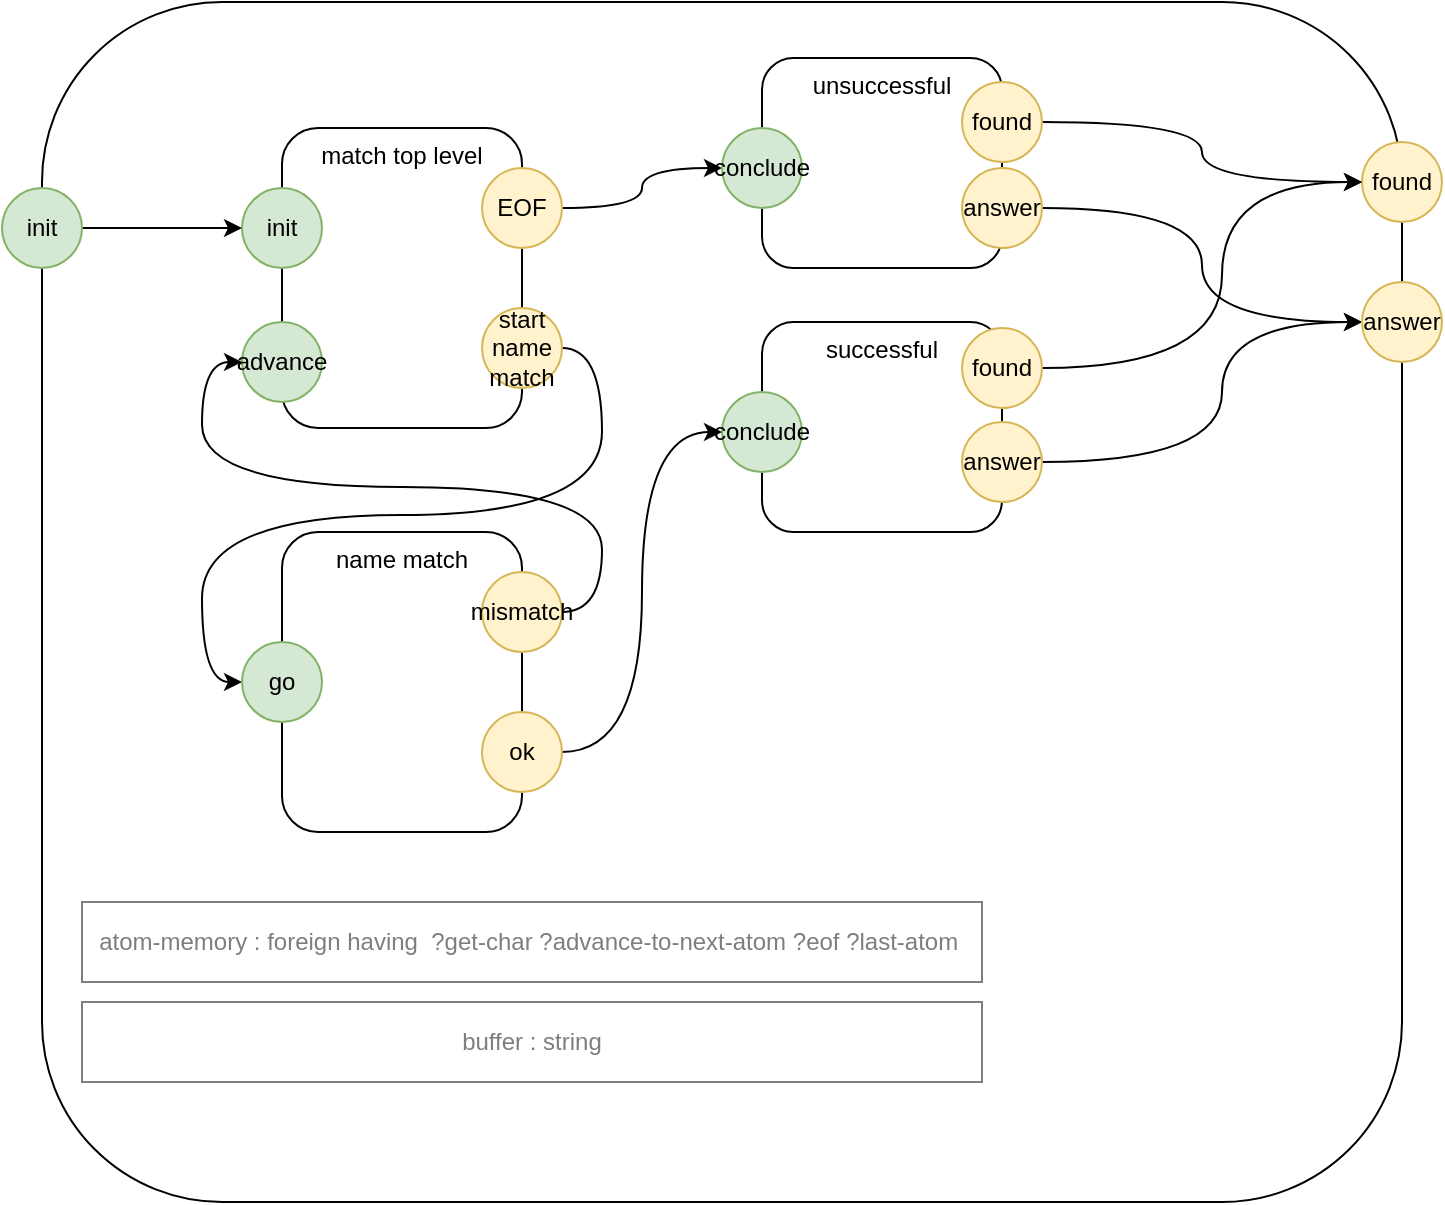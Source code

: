 <mxfile version="14.6.13" type="device" pages="2"><diagram id="35oo-FNsvS5wLidkrHge" name="rough cut"><mxGraphModel dx="1106" dy="806" grid="1" gridSize="10" guides="1" tooltips="1" connect="1" arrows="1" fold="1" page="1" pageScale="1" pageWidth="1100" pageHeight="850" math="0" shadow="0"><root><mxCell id="0"/><mxCell id="1" parent="0"/><mxCell id="xu3XKb9tC1TqKFAQKdkU-1" value="" style="rounded=1;whiteSpace=wrap;html=1;" vertex="1" parent="1"><mxGeometry x="60" y="30" width="680" height="600" as="geometry"/></mxCell><mxCell id="xu3XKb9tC1TqKFAQKdkU-2" value="match top level" style="rounded=1;whiteSpace=wrap;html=1;verticalAlign=top;" vertex="1" parent="1"><mxGeometry x="180" y="93" width="120" height="150" as="geometry"/></mxCell><mxCell id="xu3XKb9tC1TqKFAQKdkU-3" value="advance" style="ellipse;whiteSpace=wrap;html=1;aspect=fixed;fillColor=#d5e8d4;strokeColor=#82b366;" vertex="1" parent="1"><mxGeometry x="160" y="190" width="40" height="40" as="geometry"/></mxCell><mxCell id="xu3XKb9tC1TqKFAQKdkU-4" style="edgeStyle=orthogonalEdgeStyle;curved=1;orthogonalLoop=1;jettySize=auto;html=1;exitX=1;exitY=0.5;exitDx=0;exitDy=0;entryX=0;entryY=0.5;entryDx=0;entryDy=0;" edge="1" parent="1" source="xu3XKb9tC1TqKFAQKdkU-5" target="xu3XKb9tC1TqKFAQKdkU-9"><mxGeometry relative="1" as="geometry"/></mxCell><mxCell id="xu3XKb9tC1TqKFAQKdkU-5" value="EOF" style="ellipse;whiteSpace=wrap;html=1;aspect=fixed;fillColor=#fff2cc;strokeColor=#d6b656;" vertex="1" parent="1"><mxGeometry x="280" y="113" width="40" height="40" as="geometry"/></mxCell><mxCell id="xu3XKb9tC1TqKFAQKdkU-6" style="edgeStyle=orthogonalEdgeStyle;curved=1;orthogonalLoop=1;jettySize=auto;html=1;exitX=1;exitY=0.5;exitDx=0;exitDy=0;entryX=0;entryY=0.5;entryDx=0;entryDy=0;" edge="1" parent="1" source="xu3XKb9tC1TqKFAQKdkU-7" target="xu3XKb9tC1TqKFAQKdkU-19"><mxGeometry relative="1" as="geometry"/></mxCell><mxCell id="xu3XKb9tC1TqKFAQKdkU-7" value="start name match" style="ellipse;whiteSpace=wrap;html=1;aspect=fixed;fillColor=#fff2cc;strokeColor=#d6b656;" vertex="1" parent="1"><mxGeometry x="280" y="183" width="40" height="40" as="geometry"/></mxCell><mxCell id="xu3XKb9tC1TqKFAQKdkU-8" value="unsuccessful" style="rounded=1;whiteSpace=wrap;html=1;verticalAlign=top;" vertex="1" parent="1"><mxGeometry x="420" y="58" width="120" height="105" as="geometry"/></mxCell><mxCell id="xu3XKb9tC1TqKFAQKdkU-9" value="conclude" style="ellipse;whiteSpace=wrap;html=1;aspect=fixed;fillColor=#d5e8d4;strokeColor=#82b366;" vertex="1" parent="1"><mxGeometry x="400" y="93" width="40" height="40" as="geometry"/></mxCell><mxCell id="xu3XKb9tC1TqKFAQKdkU-10" style="edgeStyle=orthogonalEdgeStyle;curved=1;orthogonalLoop=1;jettySize=auto;html=1;exitX=1;exitY=0.5;exitDx=0;exitDy=0;entryX=0;entryY=0.5;entryDx=0;entryDy=0;" edge="1" parent="1" source="xu3XKb9tC1TqKFAQKdkU-11" target="xu3XKb9tC1TqKFAQKdkU-27"><mxGeometry relative="1" as="geometry"><mxPoint x="620" y="173" as="targetPoint"/></mxGeometry></mxCell><mxCell id="xu3XKb9tC1TqKFAQKdkU-11" value="answer" style="ellipse;whiteSpace=wrap;html=1;aspect=fixed;fillColor=#fff2cc;strokeColor=#d6b656;" vertex="1" parent="1"><mxGeometry x="520" y="113" width="40" height="40" as="geometry"/></mxCell><mxCell id="xu3XKb9tC1TqKFAQKdkU-12" style="edgeStyle=orthogonalEdgeStyle;curved=1;orthogonalLoop=1;jettySize=auto;html=1;exitX=0.5;exitY=1;exitDx=0;exitDy=0;" edge="1" parent="1" source="xu3XKb9tC1TqKFAQKdkU-8" target="xu3XKb9tC1TqKFAQKdkU-8"><mxGeometry relative="1" as="geometry"/></mxCell><mxCell id="xu3XKb9tC1TqKFAQKdkU-13" value="successful" style="rounded=1;whiteSpace=wrap;html=1;verticalAlign=top;" vertex="1" parent="1"><mxGeometry x="420" y="190" width="120" height="105" as="geometry"/></mxCell><mxCell id="xu3XKb9tC1TqKFAQKdkU-14" value="conclude" style="ellipse;whiteSpace=wrap;html=1;aspect=fixed;fillColor=#d5e8d4;strokeColor=#82b366;" vertex="1" parent="1"><mxGeometry x="400" y="225" width="40" height="40" as="geometry"/></mxCell><mxCell id="xu3XKb9tC1TqKFAQKdkU-15" style="edgeStyle=orthogonalEdgeStyle;curved=1;orthogonalLoop=1;jettySize=auto;html=1;exitX=1;exitY=0.5;exitDx=0;exitDy=0;entryX=0;entryY=0.5;entryDx=0;entryDy=0;" edge="1" parent="1" source="xu3XKb9tC1TqKFAQKdkU-16" target="xu3XKb9tC1TqKFAQKdkU-27"><mxGeometry relative="1" as="geometry"><mxPoint x="620" y="173" as="targetPoint"/><Array as="points"><mxPoint x="650" y="260"/><mxPoint x="650" y="190"/></Array></mxGeometry></mxCell><mxCell id="xu3XKb9tC1TqKFAQKdkU-16" value="answer" style="ellipse;whiteSpace=wrap;html=1;aspect=fixed;fillColor=#fff2cc;strokeColor=#d6b656;" vertex="1" parent="1"><mxGeometry x="520" y="240" width="40" height="40" as="geometry"/></mxCell><mxCell id="xu3XKb9tC1TqKFAQKdkU-17" style="edgeStyle=orthogonalEdgeStyle;curved=1;orthogonalLoop=1;jettySize=auto;html=1;exitX=0.5;exitY=1;exitDx=0;exitDy=0;" edge="1" parent="1" source="xu3XKb9tC1TqKFAQKdkU-13" target="xu3XKb9tC1TqKFAQKdkU-13"><mxGeometry relative="1" as="geometry"/></mxCell><mxCell id="xu3XKb9tC1TqKFAQKdkU-18" value="name match" style="rounded=1;whiteSpace=wrap;html=1;verticalAlign=top;" vertex="1" parent="1"><mxGeometry x="180" y="295" width="120" height="150" as="geometry"/></mxCell><mxCell id="xu3XKb9tC1TqKFAQKdkU-19" value="go" style="ellipse;whiteSpace=wrap;html=1;aspect=fixed;fillColor=#d5e8d4;strokeColor=#82b366;" vertex="1" parent="1"><mxGeometry x="160" y="350" width="40" height="40" as="geometry"/></mxCell><mxCell id="xu3XKb9tC1TqKFAQKdkU-20" style="edgeStyle=orthogonalEdgeStyle;curved=1;orthogonalLoop=1;jettySize=auto;html=1;exitX=1;exitY=0.5;exitDx=0;exitDy=0;entryX=0;entryY=0.5;entryDx=0;entryDy=0;" edge="1" parent="1" source="xu3XKb9tC1TqKFAQKdkU-21" target="xu3XKb9tC1TqKFAQKdkU-3"><mxGeometry relative="1" as="geometry"/></mxCell><mxCell id="xu3XKb9tC1TqKFAQKdkU-21" value="mismatch" style="ellipse;whiteSpace=wrap;html=1;aspect=fixed;fillColor=#fff2cc;strokeColor=#d6b656;" vertex="1" parent="1"><mxGeometry x="280" y="315" width="40" height="40" as="geometry"/></mxCell><mxCell id="xu3XKb9tC1TqKFAQKdkU-22" style="edgeStyle=orthogonalEdgeStyle;curved=1;orthogonalLoop=1;jettySize=auto;html=1;exitX=1;exitY=0.5;exitDx=0;exitDy=0;entryX=0;entryY=0.5;entryDx=0;entryDy=0;" edge="1" parent="1" source="xu3XKb9tC1TqKFAQKdkU-23" target="xu3XKb9tC1TqKFAQKdkU-14"><mxGeometry relative="1" as="geometry"/></mxCell><mxCell id="xu3XKb9tC1TqKFAQKdkU-23" value="ok" style="ellipse;whiteSpace=wrap;html=1;aspect=fixed;fillColor=#fff2cc;strokeColor=#d6b656;" vertex="1" parent="1"><mxGeometry x="280" y="385" width="40" height="40" as="geometry"/></mxCell><mxCell id="xu3XKb9tC1TqKFAQKdkU-24" value="init" style="ellipse;whiteSpace=wrap;html=1;aspect=fixed;fillColor=#d5e8d4;strokeColor=#82b366;" vertex="1" parent="1"><mxGeometry x="160" y="123" width="40" height="40" as="geometry"/></mxCell><mxCell id="xu3XKb9tC1TqKFAQKdkU-25" style="edgeStyle=orthogonalEdgeStyle;curved=1;orthogonalLoop=1;jettySize=auto;html=1;exitX=1;exitY=0.5;exitDx=0;exitDy=0;entryX=0;entryY=0.5;entryDx=0;entryDy=0;" edge="1" parent="1" source="xu3XKb9tC1TqKFAQKdkU-26" target="xu3XKb9tC1TqKFAQKdkU-24"><mxGeometry relative="1" as="geometry"/></mxCell><mxCell id="xu3XKb9tC1TqKFAQKdkU-26" value="init" style="ellipse;whiteSpace=wrap;html=1;aspect=fixed;fillColor=#d5e8d4;strokeColor=#82b366;" vertex="1" parent="1"><mxGeometry x="40" y="123" width="40" height="40" as="geometry"/></mxCell><mxCell id="xu3XKb9tC1TqKFAQKdkU-27" value="answer" style="ellipse;whiteSpace=wrap;html=1;aspect=fixed;fillColor=#fff2cc;strokeColor=#d6b656;" vertex="1" parent="1"><mxGeometry x="720" y="170" width="40" height="40" as="geometry"/></mxCell><mxCell id="xu3XKb9tC1TqKFAQKdkU-28" value="found" style="ellipse;whiteSpace=wrap;html=1;aspect=fixed;fillColor=#fff2cc;strokeColor=#d6b656;" vertex="1" parent="1"><mxGeometry x="720" y="100" width="40" height="40" as="geometry"/></mxCell><mxCell id="xu3XKb9tC1TqKFAQKdkU-29" style="edgeStyle=orthogonalEdgeStyle;curved=1;orthogonalLoop=1;jettySize=auto;html=1;exitX=1;exitY=0.5;exitDx=0;exitDy=0;" edge="1" parent="1" source="xu3XKb9tC1TqKFAQKdkU-30" target="xu3XKb9tC1TqKFAQKdkU-28"><mxGeometry relative="1" as="geometry"/></mxCell><mxCell id="xu3XKb9tC1TqKFAQKdkU-30" value="found" style="ellipse;whiteSpace=wrap;html=1;aspect=fixed;fillColor=#fff2cc;strokeColor=#d6b656;" vertex="1" parent="1"><mxGeometry x="520" y="70" width="40" height="40" as="geometry"/></mxCell><mxCell id="xu3XKb9tC1TqKFAQKdkU-31" style="edgeStyle=orthogonalEdgeStyle;curved=1;orthogonalLoop=1;jettySize=auto;html=1;exitX=1;exitY=0.5;exitDx=0;exitDy=0;entryX=0;entryY=0.5;entryDx=0;entryDy=0;" edge="1" parent="1" source="xu3XKb9tC1TqKFAQKdkU-32" target="xu3XKb9tC1TqKFAQKdkU-28"><mxGeometry relative="1" as="geometry"><Array as="points"><mxPoint x="650" y="213"/><mxPoint x="650" y="120"/></Array></mxGeometry></mxCell><mxCell id="xu3XKb9tC1TqKFAQKdkU-32" value="found" style="ellipse;whiteSpace=wrap;html=1;aspect=fixed;fillColor=#fff2cc;strokeColor=#d6b656;" vertex="1" parent="1"><mxGeometry x="520" y="193" width="40" height="40" as="geometry"/></mxCell><mxCell id="xu3XKb9tC1TqKFAQKdkU-33" value="atom-memory : foreign having&amp;nbsp;&amp;nbsp;?get-char ?advance-to-next-atom ?eof ?last-atom&amp;nbsp;" style="rounded=0;whiteSpace=wrap;html=1;opacity=50;textOpacity=50;" vertex="1" parent="1"><mxGeometry x="80" y="480" width="450" height="40" as="geometry"/></mxCell><mxCell id="xu3XKb9tC1TqKFAQKdkU-34" value="buffer : string" style="rounded=0;whiteSpace=wrap;html=1;opacity=50;textOpacity=50;" vertex="1" parent="1"><mxGeometry x="80" y="530" width="450" height="40" as="geometry"/></mxCell></root></mxGraphModel></diagram><diagram id="2BZu1c4fM3iQDRgJUvdV" name="intern"><mxGraphModel dx="1346" dy="806" grid="1" gridSize="10" guides="1" tooltips="1" connect="1" arrows="1" fold="1" page="1" pageScale="1" pageWidth="1100" pageHeight="850" math="0" shadow="0"><root><mxCell id="tUNS7P2jHfK_3SnyJtNu-0"/><mxCell id="tUNS7P2jHfK_3SnyJtNu-1" parent="tUNS7P2jHfK_3SnyJtNu-0"/><mxCell id="tUNS7P2jHfK_3SnyJtNu-2" value="" style="rounded=1;whiteSpace=wrap;html=1;" vertex="1" parent="tUNS7P2jHfK_3SnyJtNu-1"><mxGeometry x="60" y="30" width="680" height="600" as="geometry"/></mxCell><mxCell id="tUNS7P2jHfK_3SnyJtNu-3" value="match top level" style="rounded=1;whiteSpace=wrap;html=1;verticalAlign=top;" vertex="1" parent="tUNS7P2jHfK_3SnyJtNu-1"><mxGeometry x="180" y="93" width="120" height="150" as="geometry"/></mxCell><mxCell id="tUNS7P2jHfK_3SnyJtNu-4" value="advance" style="ellipse;whiteSpace=wrap;html=1;aspect=fixed;fillColor=#d5e8d4;strokeColor=#82b366;" vertex="1" parent="tUNS7P2jHfK_3SnyJtNu-1"><mxGeometry x="160" y="190" width="40" height="40" as="geometry"/></mxCell><mxCell id="tUNS7P2jHfK_3SnyJtNu-39" style="edgeStyle=orthogonalEdgeStyle;rounded=0;orthogonalLoop=1;jettySize=auto;html=1;exitX=1;exitY=0.5;exitDx=0;exitDy=0;entryX=0;entryY=0.5;entryDx=0;entryDy=0;" edge="1" parent="tUNS7P2jHfK_3SnyJtNu-1" source="tUNS7P2jHfK_3SnyJtNu-6" target="tUNS7P2jHfK_3SnyJtNu-10"><mxGeometry relative="1" as="geometry"/></mxCell><mxCell id="tUNS7P2jHfK_3SnyJtNu-6" value="EOF" style="ellipse;whiteSpace=wrap;html=1;aspect=fixed;fillColor=#fff2cc;strokeColor=#d6b656;" vertex="1" parent="tUNS7P2jHfK_3SnyJtNu-1"><mxGeometry x="280" y="113" width="40" height="40" as="geometry"/></mxCell><mxCell id="tUNS7P2jHfK_3SnyJtNu-37" style="edgeStyle=orthogonalEdgeStyle;rounded=0;orthogonalLoop=1;jettySize=auto;html=1;exitX=1;exitY=0.5;exitDx=0;exitDy=0;entryX=1;entryY=0.5;entryDx=0;entryDy=0;" edge="1" parent="tUNS7P2jHfK_3SnyJtNu-1" source="tUNS7P2jHfK_3SnyJtNu-8" target="tUNS7P2jHfK_3SnyJtNu-20"><mxGeometry relative="1" as="geometry"/></mxCell><mxCell id="tUNS7P2jHfK_3SnyJtNu-8" value="start name match" style="ellipse;whiteSpace=wrap;html=1;aspect=fixed;fillColor=#fff2cc;strokeColor=#d6b656;" vertex="1" parent="tUNS7P2jHfK_3SnyJtNu-1"><mxGeometry x="280" y="183" width="40" height="40" as="geometry"/></mxCell><mxCell id="tUNS7P2jHfK_3SnyJtNu-9" value="unsuccessful" style="rounded=1;whiteSpace=wrap;html=1;verticalAlign=top;" vertex="1" parent="tUNS7P2jHfK_3SnyJtNu-1"><mxGeometry x="420" y="58" width="120" height="105" as="geometry"/></mxCell><mxCell id="tUNS7P2jHfK_3SnyJtNu-10" value="conclude" style="ellipse;whiteSpace=wrap;html=1;aspect=fixed;fillColor=#d5e8d4;strokeColor=#82b366;" vertex="1" parent="tUNS7P2jHfK_3SnyJtNu-1"><mxGeometry x="400" y="93" width="40" height="40" as="geometry"/></mxCell><mxCell id="tUNS7P2jHfK_3SnyJtNu-13" style="edgeStyle=orthogonalEdgeStyle;curved=1;orthogonalLoop=1;jettySize=auto;html=1;exitX=0.5;exitY=1;exitDx=0;exitDy=0;" edge="1" parent="tUNS7P2jHfK_3SnyJtNu-1" source="tUNS7P2jHfK_3SnyJtNu-9" target="tUNS7P2jHfK_3SnyJtNu-9"><mxGeometry relative="1" as="geometry"/></mxCell><mxCell id="tUNS7P2jHfK_3SnyJtNu-14" value="successful" style="rounded=1;whiteSpace=wrap;html=1;verticalAlign=top;" vertex="1" parent="tUNS7P2jHfK_3SnyJtNu-1"><mxGeometry x="420" y="190" width="120" height="105" as="geometry"/></mxCell><mxCell id="tUNS7P2jHfK_3SnyJtNu-15" value="conclude" style="ellipse;whiteSpace=wrap;html=1;aspect=fixed;fillColor=#d5e8d4;strokeColor=#82b366;" vertex="1" parent="tUNS7P2jHfK_3SnyJtNu-1"><mxGeometry x="400" y="225" width="40" height="40" as="geometry"/></mxCell><mxCell id="tUNS7P2jHfK_3SnyJtNu-43" style="edgeStyle=orthogonalEdgeStyle;rounded=0;orthogonalLoop=1;jettySize=auto;html=1;exitX=1;exitY=0.5;exitDx=0;exitDy=0;entryX=0;entryY=0.5;entryDx=0;entryDy=0;" edge="1" parent="tUNS7P2jHfK_3SnyJtNu-1" source="tUNS7P2jHfK_3SnyJtNu-17" target="tUNS7P2jHfK_3SnyJtNu-28"><mxGeometry relative="1" as="geometry"><Array as="points"><mxPoint x="680" y="260"/><mxPoint x="680" y="190"/></Array></mxGeometry></mxCell><mxCell id="tUNS7P2jHfK_3SnyJtNu-17" value="answer" style="ellipse;whiteSpace=wrap;html=1;aspect=fixed;fillColor=#fff2cc;strokeColor=#d6b656;" vertex="1" parent="tUNS7P2jHfK_3SnyJtNu-1"><mxGeometry x="520" y="240" width="40" height="40" as="geometry"/></mxCell><mxCell id="tUNS7P2jHfK_3SnyJtNu-18" style="edgeStyle=orthogonalEdgeStyle;curved=1;orthogonalLoop=1;jettySize=auto;html=1;exitX=0.5;exitY=1;exitDx=0;exitDy=0;" edge="1" parent="tUNS7P2jHfK_3SnyJtNu-1" source="tUNS7P2jHfK_3SnyJtNu-14" target="tUNS7P2jHfK_3SnyJtNu-14"><mxGeometry relative="1" as="geometry"/></mxCell><mxCell id="tUNS7P2jHfK_3SnyJtNu-19" value="name match" style="rounded=1;whiteSpace=wrap;html=1;verticalAlign=top;" vertex="1" parent="tUNS7P2jHfK_3SnyJtNu-1"><mxGeometry x="180" y="295" width="120" height="150" as="geometry"/></mxCell><mxCell id="tUNS7P2jHfK_3SnyJtNu-20" value="go" style="ellipse;whiteSpace=wrap;html=1;aspect=fixed;fillColor=#d5e8d4;strokeColor=#82b366;" vertex="1" parent="tUNS7P2jHfK_3SnyJtNu-1"><mxGeometry x="280" y="320" width="40" height="40" as="geometry"/></mxCell><mxCell id="tUNS7P2jHfK_3SnyJtNu-36" style="edgeStyle=orthogonalEdgeStyle;rounded=0;orthogonalLoop=1;jettySize=auto;html=1;exitX=0;exitY=0.5;exitDx=0;exitDy=0;entryX=0;entryY=0.5;entryDx=0;entryDy=0;" edge="1" parent="tUNS7P2jHfK_3SnyJtNu-1" source="tUNS7P2jHfK_3SnyJtNu-22" target="tUNS7P2jHfK_3SnyJtNu-4"><mxGeometry relative="1" as="geometry"/></mxCell><mxCell id="tUNS7P2jHfK_3SnyJtNu-22" value="mismatch" style="ellipse;whiteSpace=wrap;html=1;aspect=fixed;fillColor=#fff2cc;strokeColor=#d6b656;" vertex="1" parent="tUNS7P2jHfK_3SnyJtNu-1"><mxGeometry x="160" y="320" width="40" height="40" as="geometry"/></mxCell><mxCell id="tUNS7P2jHfK_3SnyJtNu-38" style="edgeStyle=orthogonalEdgeStyle;rounded=0;orthogonalLoop=1;jettySize=auto;html=1;exitX=1;exitY=0.5;exitDx=0;exitDy=0;entryX=0;entryY=0.5;entryDx=0;entryDy=0;" edge="1" parent="tUNS7P2jHfK_3SnyJtNu-1" source="tUNS7P2jHfK_3SnyJtNu-24" target="tUNS7P2jHfK_3SnyJtNu-15"><mxGeometry relative="1" as="geometry"/></mxCell><mxCell id="tUNS7P2jHfK_3SnyJtNu-24" value="ok" style="ellipse;whiteSpace=wrap;html=1;aspect=fixed;fillColor=#fff2cc;strokeColor=#d6b656;" vertex="1" parent="tUNS7P2jHfK_3SnyJtNu-1"><mxGeometry x="280" y="385" width="40" height="40" as="geometry"/></mxCell><mxCell id="tUNS7P2jHfK_3SnyJtNu-25" value="init" style="ellipse;whiteSpace=wrap;html=1;aspect=fixed;fillColor=#d5e8d4;strokeColor=#82b366;" vertex="1" parent="tUNS7P2jHfK_3SnyJtNu-1"><mxGeometry x="160" y="123" width="40" height="40" as="geometry"/></mxCell><mxCell id="tUNS7P2jHfK_3SnyJtNu-26" style="edgeStyle=orthogonalEdgeStyle;curved=1;orthogonalLoop=1;jettySize=auto;html=1;exitX=1;exitY=0.5;exitDx=0;exitDy=0;entryX=0;entryY=0.5;entryDx=0;entryDy=0;" edge="1" parent="tUNS7P2jHfK_3SnyJtNu-1" source="tUNS7P2jHfK_3SnyJtNu-27" target="tUNS7P2jHfK_3SnyJtNu-25"><mxGeometry relative="1" as="geometry"/></mxCell><mxCell id="tUNS7P2jHfK_3SnyJtNu-27" value="init" style="ellipse;whiteSpace=wrap;html=1;aspect=fixed;fillColor=#d5e8d4;strokeColor=#82b366;" vertex="1" parent="tUNS7P2jHfK_3SnyJtNu-1"><mxGeometry x="40" y="123" width="40" height="40" as="geometry"/></mxCell><mxCell id="tUNS7P2jHfK_3SnyJtNu-28" value="answer" style="ellipse;whiteSpace=wrap;html=1;aspect=fixed;fillColor=#fff2cc;strokeColor=#d6b656;" vertex="1" parent="tUNS7P2jHfK_3SnyJtNu-1"><mxGeometry x="720" y="170" width="40" height="40" as="geometry"/></mxCell><mxCell id="tUNS7P2jHfK_3SnyJtNu-29" value="found" style="ellipse;whiteSpace=wrap;html=1;aspect=fixed;fillColor=#fff2cc;strokeColor=#d6b656;" vertex="1" parent="tUNS7P2jHfK_3SnyJtNu-1"><mxGeometry x="720" y="100" width="40" height="40" as="geometry"/></mxCell><mxCell id="tUNS7P2jHfK_3SnyJtNu-40" style="edgeStyle=orthogonalEdgeStyle;rounded=0;orthogonalLoop=1;jettySize=auto;html=1;exitX=1;exitY=0.5;exitDx=0;exitDy=0;entryX=0;entryY=0.5;entryDx=0;entryDy=0;" edge="1" parent="tUNS7P2jHfK_3SnyJtNu-1" source="tUNS7P2jHfK_3SnyJtNu-31" target="tUNS7P2jHfK_3SnyJtNu-29"><mxGeometry relative="1" as="geometry"/></mxCell><mxCell id="tUNS7P2jHfK_3SnyJtNu-31" value="found" style="ellipse;whiteSpace=wrap;html=1;aspect=fixed;fillColor=#fff2cc;strokeColor=#d6b656;" vertex="1" parent="tUNS7P2jHfK_3SnyJtNu-1"><mxGeometry x="520" y="70" width="40" height="40" as="geometry"/></mxCell><mxCell id="tUNS7P2jHfK_3SnyJtNu-42" style="edgeStyle=orthogonalEdgeStyle;rounded=0;orthogonalLoop=1;jettySize=auto;html=1;exitX=1;exitY=0.5;exitDx=0;exitDy=0;entryX=0;entryY=0.5;entryDx=0;entryDy=0;" edge="1" parent="tUNS7P2jHfK_3SnyJtNu-1" source="tUNS7P2jHfK_3SnyJtNu-33" target="tUNS7P2jHfK_3SnyJtNu-29"><mxGeometry relative="1" as="geometry"/></mxCell><mxCell id="tUNS7P2jHfK_3SnyJtNu-33" value="found" style="ellipse;whiteSpace=wrap;html=1;aspect=fixed;fillColor=#fff2cc;strokeColor=#d6b656;" vertex="1" parent="tUNS7P2jHfK_3SnyJtNu-1"><mxGeometry x="520" y="193" width="40" height="40" as="geometry"/></mxCell><mxCell id="tUNS7P2jHfK_3SnyJtNu-34" value="atom-memory : foreign having ?advance-to-next-atom ?eof&amp;nbsp; ?match-string ?current-atom-index" style="rounded=0;whiteSpace=wrap;html=1;opacity=50;textOpacity=50;" vertex="1" parent="tUNS7P2jHfK_3SnyJtNu-1"><mxGeometry x="80" y="480" width="450" height="40" as="geometry"/></mxCell><mxCell id="tUNS7P2jHfK_3SnyJtNu-35" value="buffer : string" style="rounded=0;whiteSpace=wrap;html=1;opacity=50;textOpacity=50;" vertex="1" parent="tUNS7P2jHfK_3SnyJtNu-1"><mxGeometry x="80" y="530" width="450" height="40" as="geometry"/></mxCell></root></mxGraphModel></diagram></mxfile>